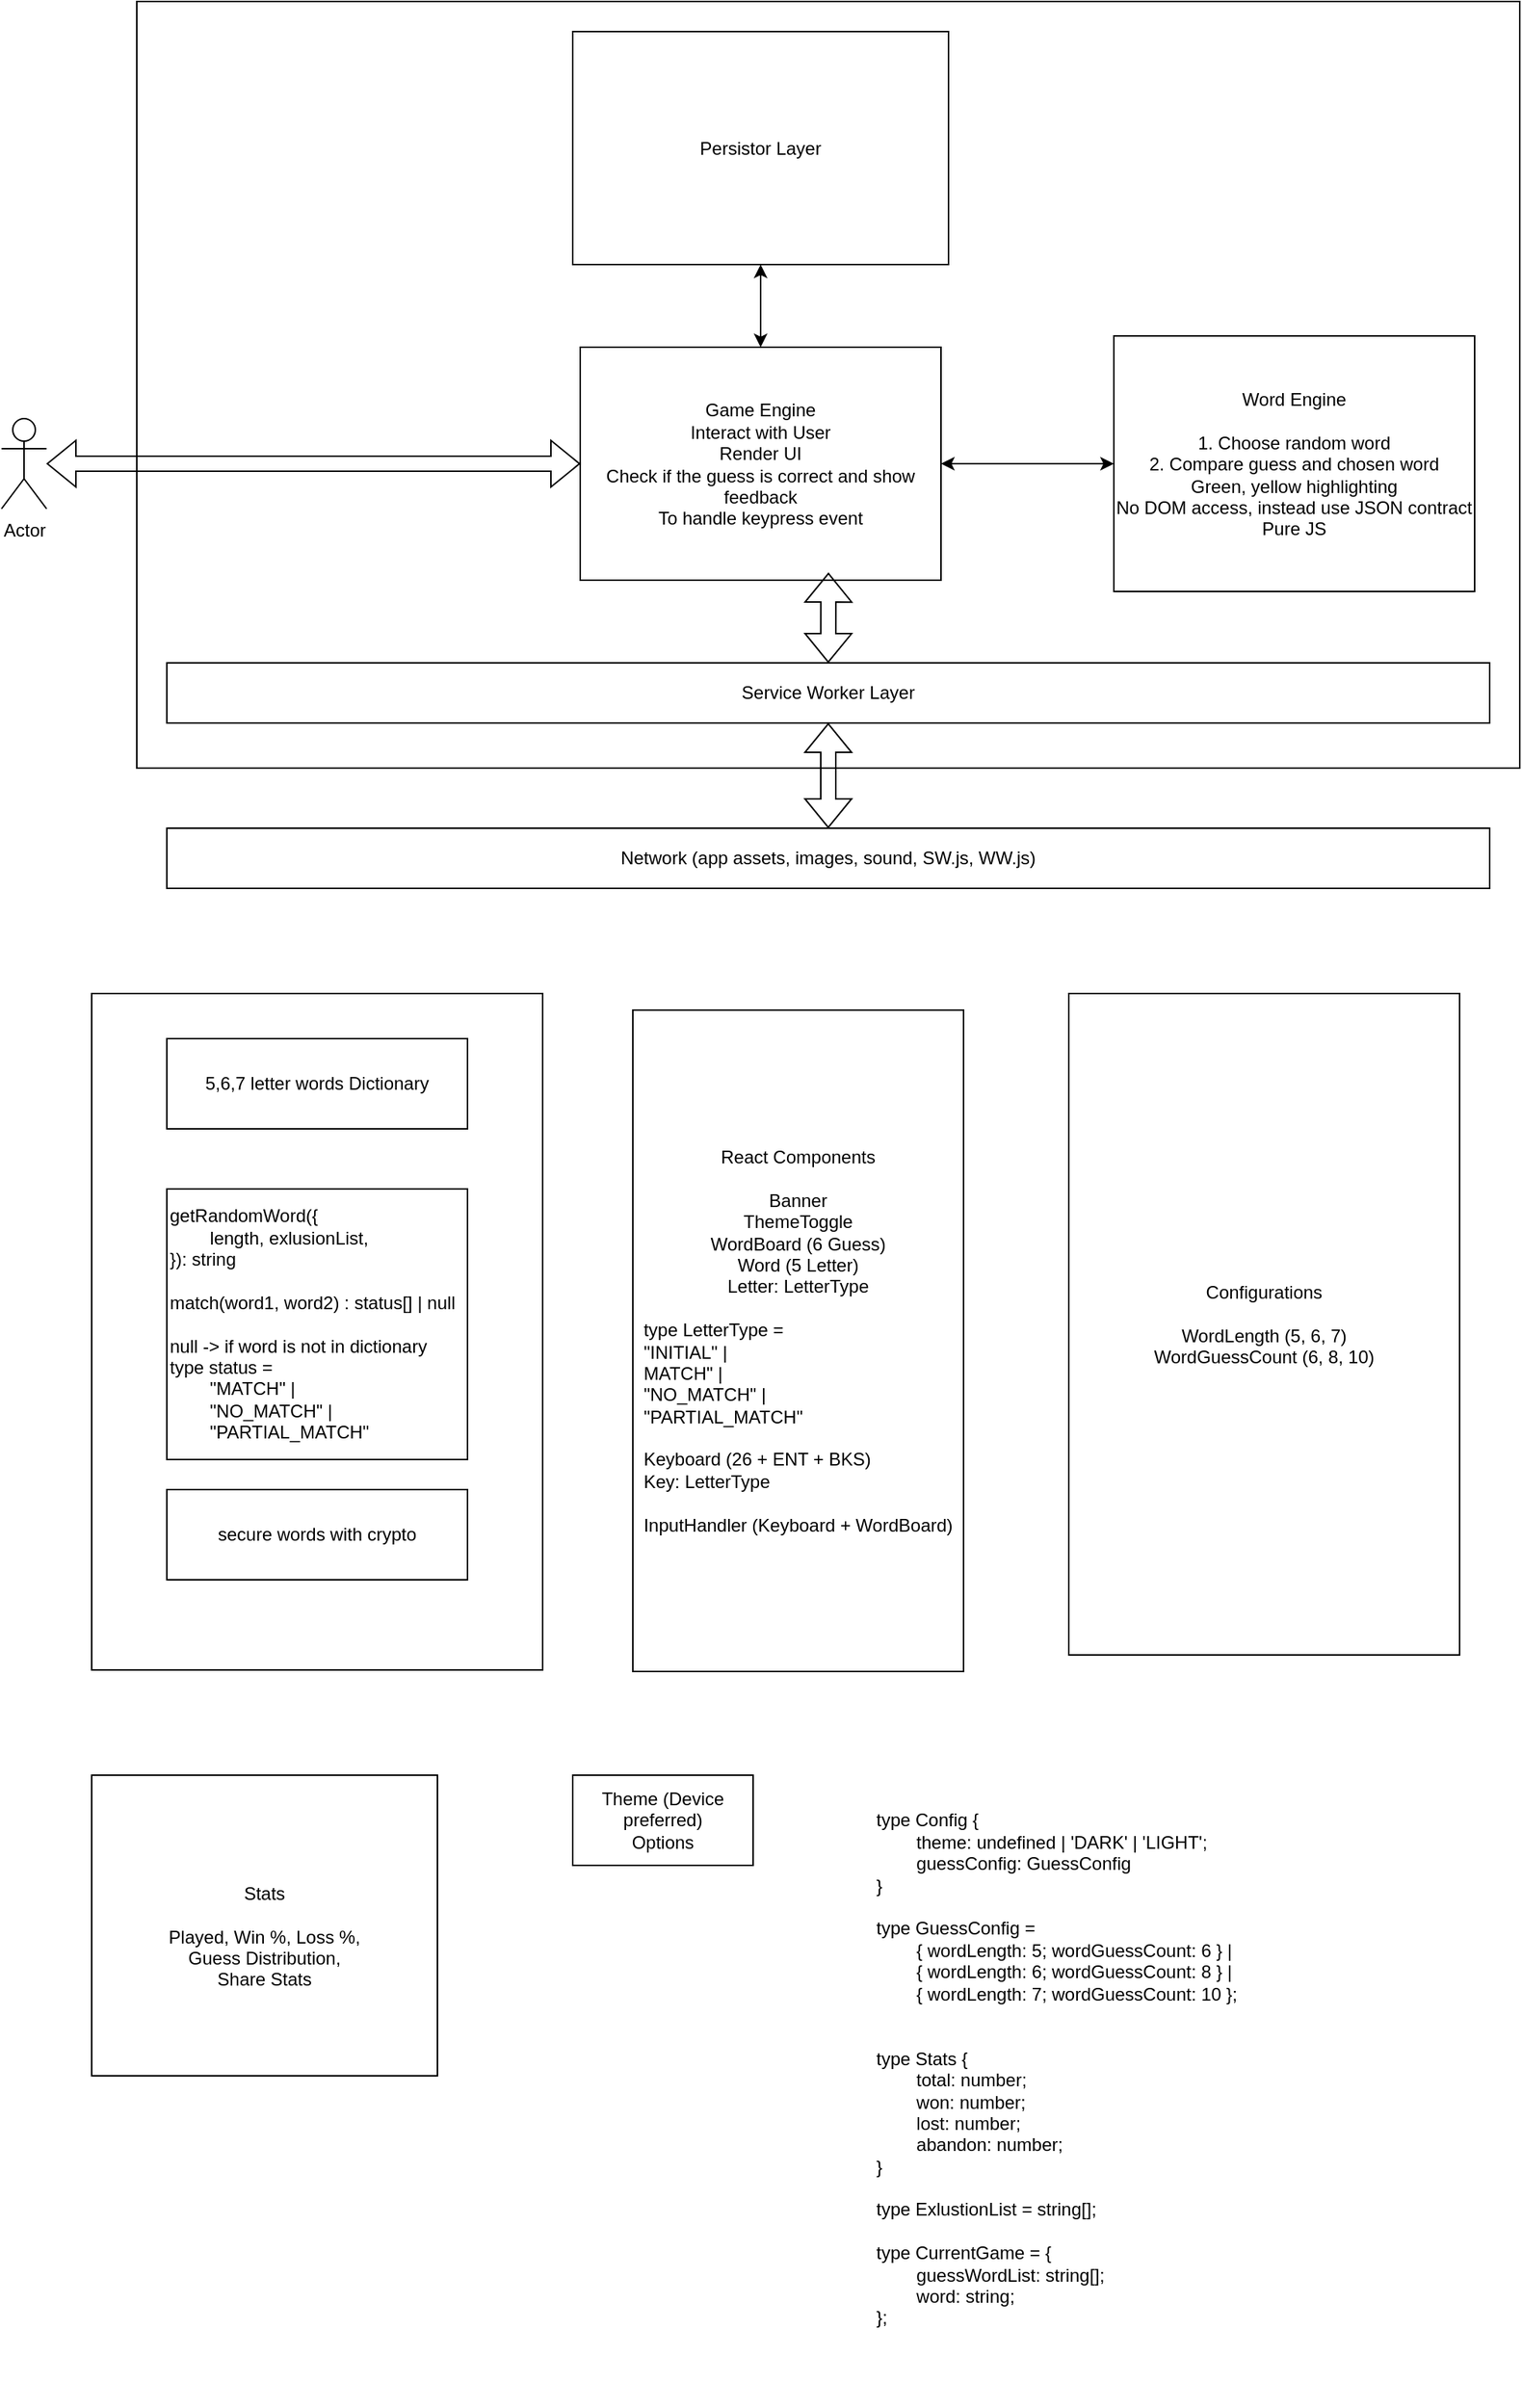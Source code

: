<mxfile>
    <diagram id="pePnIlqXbLJInQgEAmPf" name="Page-1">
        <mxGraphModel dx="271" dy="501" grid="1" gridSize="10" guides="1" tooltips="1" connect="1" arrows="1" fold="1" page="0" pageScale="1" pageWidth="3300" pageHeight="4681" math="0" shadow="0">
            <root>
                <mxCell id="0"/>
                <mxCell id="1" parent="0"/>
                <mxCell id="0JONFG1SsR9goqJM7D2y-17" value="" style="rounded=0;whiteSpace=wrap;html=1;" parent="1" vertex="1">
                    <mxGeometry x="540" y="20" width="920" height="510" as="geometry"/>
                </mxCell>
                <mxCell id="0JONFG1SsR9goqJM7D2y-4" value="&lt;div&gt;&lt;span&gt;Word Engine&lt;/span&gt;&lt;/div&gt;&lt;div&gt;&lt;br&gt;&lt;/div&gt;1. Choose random word&lt;br&gt;2. Compare guess and chosen word&lt;br&gt;Green, yellow highlighting&lt;br&gt;No DOM access, instead use JSON contract&lt;br&gt;Pure JS" style="rounded=0;whiteSpace=wrap;html=1;align=center;" parent="1" vertex="1">
                    <mxGeometry x="1190" y="242.5" width="240" height="170" as="geometry"/>
                </mxCell>
                <mxCell id="0JONFG1SsR9goqJM7D2y-7" value="Game Engine&lt;br&gt;Interact with User&lt;br&gt;Render UI&lt;br&gt;Check if the guess is correct and show feedback&lt;br&gt;To handle keypress event" style="rounded=0;whiteSpace=wrap;html=1;" parent="1" vertex="1">
                    <mxGeometry x="835" y="250" width="240" height="155" as="geometry"/>
                </mxCell>
                <mxCell id="0JONFG1SsR9goqJM7D2y-6" value="Persistor Layer" style="rounded=0;whiteSpace=wrap;html=1;" parent="1" vertex="1">
                    <mxGeometry x="830" y="40" width="250" height="155" as="geometry"/>
                </mxCell>
                <mxCell id="0JONFG1SsR9goqJM7D2y-8" value="" style="endArrow=classic;startArrow=classic;html=1;rounded=0;entryX=0.5;entryY=1;entryDx=0;entryDy=0;exitX=0.5;exitY=0;exitDx=0;exitDy=0;" parent="1" source="0JONFG1SsR9goqJM7D2y-7" target="0JONFG1SsR9goqJM7D2y-6" edge="1">
                    <mxGeometry width="50" height="50" relative="1" as="geometry">
                        <mxPoint x="1220" y="340" as="sourcePoint"/>
                        <mxPoint x="1270" y="290" as="targetPoint"/>
                    </mxGeometry>
                </mxCell>
                <mxCell id="0JONFG1SsR9goqJM7D2y-9" value="" style="endArrow=classic;startArrow=classic;html=1;rounded=0;exitX=1;exitY=0.5;exitDx=0;exitDy=0;entryX=0;entryY=0.5;entryDx=0;entryDy=0;" parent="1" source="0JONFG1SsR9goqJM7D2y-7" target="0JONFG1SsR9goqJM7D2y-4" edge="1">
                    <mxGeometry width="50" height="50" relative="1" as="geometry">
                        <mxPoint x="1220" y="340" as="sourcePoint"/>
                        <mxPoint x="1270" y="290" as="targetPoint"/>
                    </mxGeometry>
                </mxCell>
                <mxCell id="0JONFG1SsR9goqJM7D2y-11" value="Actor" style="shape=umlActor;verticalLabelPosition=bottom;verticalAlign=top;html=1;outlineConnect=0;" parent="1" vertex="1">
                    <mxGeometry x="450" y="297.5" width="30" height="60" as="geometry"/>
                </mxCell>
                <mxCell id="0JONFG1SsR9goqJM7D2y-12" value="" style="shape=flexArrow;endArrow=classic;startArrow=classic;html=1;rounded=0;entryX=0;entryY=0.5;entryDx=0;entryDy=0;" parent="1" source="0JONFG1SsR9goqJM7D2y-11" target="0JONFG1SsR9goqJM7D2y-7" edge="1">
                    <mxGeometry width="100" height="100" relative="1" as="geometry">
                        <mxPoint x="1190" y="310" as="sourcePoint"/>
                        <mxPoint x="1290" y="210" as="targetPoint"/>
                    </mxGeometry>
                </mxCell>
                <mxCell id="0JONFG1SsR9goqJM7D2y-13" value="Service Worker Layer" style="rounded=0;whiteSpace=wrap;html=1;" parent="1" vertex="1">
                    <mxGeometry x="560" y="460" width="880" height="40" as="geometry"/>
                </mxCell>
                <mxCell id="0JONFG1SsR9goqJM7D2y-14" value="Network (app assets, images, sound, SW.js, WW.js)" style="rounded=0;whiteSpace=wrap;html=1;" parent="1" vertex="1">
                    <mxGeometry x="560" y="570" width="880" height="40" as="geometry"/>
                </mxCell>
                <mxCell id="0JONFG1SsR9goqJM7D2y-15" value="" style="shape=flexArrow;endArrow=classic;startArrow=classic;html=1;rounded=0;entryX=0.5;entryY=1;entryDx=0;entryDy=0;" parent="1" source="0JONFG1SsR9goqJM7D2y-14" target="0JONFG1SsR9goqJM7D2y-13" edge="1">
                    <mxGeometry width="100" height="100" relative="1" as="geometry">
                        <mxPoint x="1190" y="410" as="sourcePoint"/>
                        <mxPoint x="1290" y="310" as="targetPoint"/>
                    </mxGeometry>
                </mxCell>
                <mxCell id="0JONFG1SsR9goqJM7D2y-18" value="" style="shape=flexArrow;endArrow=classic;startArrow=classic;html=1;rounded=0;exitX=0.5;exitY=0;exitDx=0;exitDy=0;entryX=0.688;entryY=0.968;entryDx=0;entryDy=0;entryPerimeter=0;" parent="1" source="0JONFG1SsR9goqJM7D2y-13" target="0JONFG1SsR9goqJM7D2y-7" edge="1">
                    <mxGeometry width="100" height="100" relative="1" as="geometry">
                        <mxPoint x="930" y="410" as="sourcePoint"/>
                        <mxPoint x="1000" y="410" as="targetPoint"/>
                    </mxGeometry>
                </mxCell>
                <mxCell id="0JONFG1SsR9goqJM7D2y-20" value="" style="rounded=0;whiteSpace=wrap;html=1;" parent="1" vertex="1">
                    <mxGeometry x="510" y="680" width="300" height="450" as="geometry"/>
                </mxCell>
                <mxCell id="0JONFG1SsR9goqJM7D2y-21" value="5,6,7 letter words Dictionary" style="rounded=0;whiteSpace=wrap;html=1;" parent="1" vertex="1">
                    <mxGeometry x="560" y="710" width="200" height="60" as="geometry"/>
                </mxCell>
                <mxCell id="0JONFG1SsR9goqJM7D2y-23" value="getRandomWord({&lt;br&gt;&lt;span style=&quot;white-space: pre&quot;&gt;&#9;&lt;/span&gt;length, exlusionList,&lt;br&gt;}): string&lt;br&gt;&lt;br&gt;match(word1, word2) : status[] | null&lt;br&gt;&lt;br&gt;null -&amp;gt; if word is not in dictionary&lt;br&gt;type status = &lt;span style=&quot;white-space: pre&quot;&gt;&#9;&lt;/span&gt;&lt;br&gt;&lt;span style=&quot;white-space: pre&quot;&gt;&#9;&lt;/span&gt;&quot;MATCH&quot; | &lt;span style=&quot;white-space: pre&quot;&gt;&#9;&lt;/span&gt;&lt;br&gt;&lt;span style=&quot;white-space: pre&quot;&gt;&#9;&lt;/span&gt;&quot;NO_MATCH&quot; | &lt;span style=&quot;white-space: pre&quot;&gt;&#9;&lt;/span&gt;&quot;PARTIAL_MATCH&quot;" style="rounded=0;whiteSpace=wrap;html=1;align=left;" parent="1" vertex="1">
                    <mxGeometry x="560" y="810" width="200" height="180" as="geometry"/>
                </mxCell>
                <mxCell id="0JONFG1SsR9goqJM7D2y-24" value="secure words with crypto" style="rounded=0;whiteSpace=wrap;html=1;" parent="1" vertex="1">
                    <mxGeometry x="560" y="1010" width="200" height="60" as="geometry"/>
                </mxCell>
                <mxCell id="0JONFG1SsR9goqJM7D2y-25" value="React Components&lt;br&gt;&lt;br&gt;Banner&lt;br&gt;ThemeToggle&lt;br&gt;WordBoard (6 Guess)&lt;br&gt;Word (5 Letter)&lt;br&gt;Letter: LetterType&lt;br&gt;&lt;br&gt;&lt;div style=&quot;text-align: left&quot;&gt;&lt;span&gt;type LetterType =&amp;nbsp;&lt;/span&gt;&lt;/div&gt;&lt;div style=&quot;text-align: left&quot;&gt;&lt;span&gt;&quot;INITIAL&quot; |&lt;/span&gt;&lt;/div&gt;&lt;div&gt;&lt;div style=&quot;text-align: left&quot;&gt;&lt;span&gt;MATCH&quot; |&amp;nbsp;&lt;/span&gt;&lt;/div&gt;&lt;span&gt;&lt;div style=&quot;text-align: left&quot;&gt;&lt;span&gt;&quot;NO_MATCH&quot; |&lt;/span&gt;&lt;span&gt;&amp;nbsp;&lt;/span&gt;&lt;/div&gt;&#9;&lt;/span&gt;&lt;/div&gt;&lt;div style=&quot;text-align: left&quot;&gt;&quot;PARTIAL_MATCH&quot;&lt;br&gt;&lt;/div&gt;&lt;div style=&quot;text-align: left&quot;&gt;&lt;br&gt;&lt;/div&gt;&lt;div style=&quot;text-align: left&quot;&gt;Keyboard (26 + ENT + BKS)&lt;/div&gt;&lt;div style=&quot;text-align: left&quot;&gt;Key: LetterType&lt;/div&gt;&lt;div style=&quot;text-align: left&quot;&gt;&lt;br&gt;&lt;/div&gt;&lt;div style=&quot;text-align: left&quot;&gt;InputHandler (Keyboard + WordBoard)&lt;/div&gt;" style="rounded=0;whiteSpace=wrap;html=1;" parent="1" vertex="1">
                    <mxGeometry x="870" y="691" width="220" height="440" as="geometry"/>
                </mxCell>
                <mxCell id="0JONFG1SsR9goqJM7D2y-26" value="Configurations&lt;br&gt;&lt;br&gt;WordLength (5, 6, 7)&lt;br&gt;WordGuessCount (6, 8, 10)" style="rounded=0;whiteSpace=wrap;html=1;" parent="1" vertex="1">
                    <mxGeometry x="1160" y="680" width="260" height="440" as="geometry"/>
                </mxCell>
                <mxCell id="0JONFG1SsR9goqJM7D2y-27" value="&lt;br&gt;Stats&lt;br&gt;&lt;br&gt;Played, Win %, Loss %, &lt;br&gt;Guess Distribution,&lt;br&gt;Share Stats" style="rounded=0;whiteSpace=wrap;html=1;" parent="1" vertex="1">
                    <mxGeometry x="510" y="1200" width="230" height="200" as="geometry"/>
                </mxCell>
                <mxCell id="0JONFG1SsR9goqJM7D2y-29" value="Theme (Device preferred)&lt;br&gt;Options" style="rounded=0;whiteSpace=wrap;html=1;" parent="1" vertex="1">
                    <mxGeometry x="830" y="1200" width="120" height="60" as="geometry"/>
                </mxCell>
                <mxCell id="0JONFG1SsR9goqJM7D2y-34" value="&lt;div&gt;type Config {&lt;/div&gt;&lt;div&gt;&lt;span&gt;&#9;&lt;/span&gt;&lt;span&gt;&#9;&lt;/span&gt;&lt;span style=&quot;white-space: pre&quot;&gt;&#9;&lt;/span&gt;theme: undefined | 'DARK' | 'LIGHT';&lt;/div&gt;&lt;div&gt;&lt;span&gt;&#9;&lt;/span&gt;&lt;span&gt;&#9;&lt;/span&gt;&lt;span style=&quot;white-space: pre&quot;&gt;&#9;&lt;/span&gt;guessConfig: GuessConfig&lt;/div&gt;&lt;div&gt;}&lt;/div&gt;&lt;div&gt;&lt;br&gt;&lt;/div&gt;&lt;div&gt;type GuessConfig =&amp;nbsp;&lt;/div&gt;&lt;div&gt;&lt;span&gt;&#9;&lt;/span&gt;&lt;span&gt;&#9;&lt;/span&gt;&lt;span style=&quot;white-space: pre&quot;&gt;&#9;&lt;/span&gt;{ wordLength: 5; wordGuessCount: 6 } |&lt;/div&gt;&lt;div&gt;&lt;span&gt;&#9;&lt;/span&gt;&lt;span&gt;&#9;&lt;/span&gt;&lt;span style=&quot;white-space: pre&quot;&gt;&#9;&lt;/span&gt;{ wordLength: 6; wordGuessCount: 8 } |&lt;/div&gt;&lt;div&gt;&lt;span&gt;&#9;&lt;/span&gt;&lt;span&gt;&#9;&lt;/span&gt;&lt;span style=&quot;white-space: pre&quot;&gt;&#9;&lt;/span&gt;{ wordLength: 7; wordGuessCount: 10 };&lt;/div&gt;&lt;div&gt;&lt;br&gt;&lt;/div&gt;&lt;div&gt;&lt;div&gt;&lt;br&gt;&lt;/div&gt;&lt;div&gt;type Stats {&lt;/div&gt;&lt;div&gt;&lt;span&gt;&#9;&lt;/span&gt;&lt;span style=&quot;white-space: pre&quot;&gt;&#9;&lt;/span&gt;total: number;&lt;/div&gt;&lt;div&gt;&lt;span&gt;&#9;&lt;/span&gt;&lt;span style=&quot;white-space: pre&quot;&gt;&#9;&lt;/span&gt;won: number;&lt;/div&gt;&lt;div&gt;&lt;span&gt;&#9;&lt;/span&gt;&lt;span style=&quot;white-space: pre&quot;&gt;&#9;&lt;/span&gt;lost: number;&lt;/div&gt;&lt;div&gt;&lt;span&gt;&#9;&lt;/span&gt;&lt;span style=&quot;white-space: pre&quot;&gt;&#9;&lt;/span&gt;abandon: number;&lt;/div&gt;&lt;div&gt;}&lt;/div&gt;&lt;div&gt;&lt;br&gt;&lt;/div&gt;&lt;div&gt;type ExlustionList = string[];&lt;/div&gt;&lt;div&gt;&lt;br&gt;&lt;/div&gt;&lt;div&gt;type CurrentGame = {&lt;/div&gt;&lt;div&gt;&lt;span&gt;&#9;&lt;/span&gt;&lt;span style=&quot;white-space: pre&quot;&gt;&#9;&lt;/span&gt;guessWordList: string[];&lt;/div&gt;&lt;div&gt;&lt;span&gt;&#9;&lt;/span&gt;&lt;span style=&quot;white-space: pre&quot;&gt;&#9;&lt;/span&gt;word: string;&lt;/div&gt;&lt;div&gt;};&lt;/div&gt;&lt;/div&gt;&lt;div&gt;&lt;br&gt;&lt;/div&gt;&lt;div&gt;&lt;br&gt;&lt;/div&gt;" style="text;html=1;strokeColor=none;fillColor=none;align=left;verticalAlign=middle;whiteSpace=wrap;rounded=0;" parent="1" vertex="1">
                    <mxGeometry x="1030" y="1200" width="280" height="420" as="geometry"/>
                </mxCell>
            </root>
        </mxGraphModel>
    </diagram>
</mxfile>
